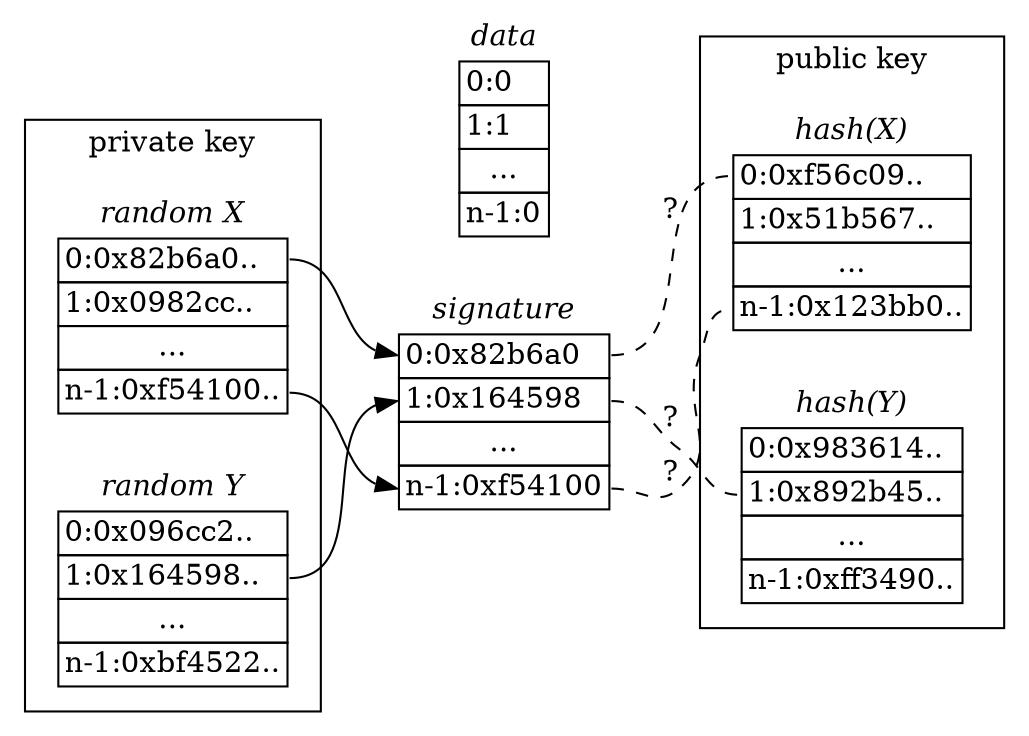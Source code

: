 digraph tx {

    rankdir=LR;


subgraph cluster1 {
    label = "private key";
    node1
    [
        shape = none
        label = <<table border="0" cellspacing="0">
                    <tr><td align="center" port="port0" border="1" color="white"><i>random X</i></td></tr>
                    <tr><td align="left" port="port1" border="1">0:0x82b6a0..</td></tr>
                    <tr><td align="left" port="port2" border="1">1:0x0982cc..</td></tr>
                    <tr><td align="center" port="port3" border="1">...</td></tr>
                    <tr><td align="left" port="port4" border="1">n-1:0xf54100..</td></tr>
                </table>>
    ]

    node2
    [
        shape = none
        label = <<table border="0" cellspacing="0">
                    <tr><td align="center" port="port0" border="1" color="white"><i>random Y</i></td></tr>
                    <tr><td align="left" port="port1" border="1">0:0x096cc2..</td></tr>
                    <tr><td align="left" port="port2" border="1">1:0x164598..</td></tr>
                    <tr><td align="center" port="port3" border="1">...</td></tr>
                    <tr><td align="left" port="port4" border="1">n-1:0xbf4522..</td></tr>
                </table>>
    ]

}


subgraph cluster2 {
    label = "public key";
    node12
    [
        shape = none
        label = <<table border="0" cellspacing="0">
                    <tr><td align="center" port="port0" border="1" color="white"><i>hash(X)</i></td></tr>
                    <tr><td align="left" port="port1" border="1">0:0xf56c09..</td></tr>
                    <tr><td align="left" port="port2" border="1">1:0x51b567..</td></tr>
                    <tr><td align="center" port="port3" border="1">...</td></tr>
                    <tr><td align="left" port="port4" border="1">n-1:0x123bb0..</td></tr>
                </table>>
    ]

    node22
    [
        shape = none
        label = <<table border="0" cellspacing="0">
                    <tr><td align="center" port="port0" border="1" color="white"><i>hash(Y)</i></td></tr>
                    <tr><td align="left" port="port1" border="1">0:0x983614..</td></tr>
                    <tr><td align="left" port="port2" border="1">1:0x892b45..</td></tr>
                    <tr><td align="center" port="port3" border="1">...</td></tr>
                    <tr><td align="left" port="port4" border="1">n-1:0xff3490..</td></tr>
                </table>>
    ]

}


    node3
    [
        shape = none
        label = <<table border="0" cellspacing="0">
                    <tr><td align="center" port="port0" border="1" color="white"><i>data</i></td></tr>
                    <tr><td align="left" port="port1" border="1">0:0</td></tr>
                    <tr><td align="left" port="port2" border="1">1:1</td></tr>
                    <tr><td align="center" port="port3" border="1">...</td></tr>
                    <tr><td align="left" port="port4" border="1">n-1:0</td></tr>
                </table>>
    ]


    node4
    [
        shape = none
        label = <<table border="0" cellspacing="0">
                    <tr><td align="center" port="port0" border="1" color="white"><i>signature</i></td></tr>
                    <tr><td align="left" port="port1" border="1">0:0x82b6a0</td></tr>
                    <tr><td align="left" port="port2" border="1">1:0x164598</td></tr>
                    <tr><td align="center" port="port3" border="1">...</td></tr>
                    <tr><td align="left" port="port4" border="1">n-1:0xf54100</td></tr>
                </table>>
    ]

/*
subgraph cluster3 {
    label = "verify";
    node5
    [
        shape = none
        label = <<table border="0" cellspacing="0">
                    <tr><td align="center" port="port0" border="1" color="white"><i>verify(X)</i></td></tr>
                    <tr><td align="left" port="port1" border="1">0:0xf56c09..</td></tr>
                    <tr><td align="left" port="port2" border="1">1:0x51b567..</td></tr>
                    <tr><td align="center" port="port3" border="1">...</td></tr>
                    <tr><td align="left" port="port4" border="1">n-1:0x123bb0..</td></tr>
                </table>>
    ]

}
*/


node1:port0->node3:port0 [style=invis];
node3:port0->node12:port0[style=invis];
node1:port1->node4:port1;
node2:port2->node4:port2;
node1:port4->node4:port4;

node4:port1->node12:port1[arrowhead="none",label="?",style=dashed,clor=gray];
node4:port2->node22:port2[arrowhead="none",label="?",style=dashed,clor=gray];
node4:port4->node12:port4[arrowhead="none",label="?",style=dashed,clor=gray];
//node3:port1->node4:port1[label="0",style=dashed];
//node3:port2->node4:port2[label="1",style=dashed];


}